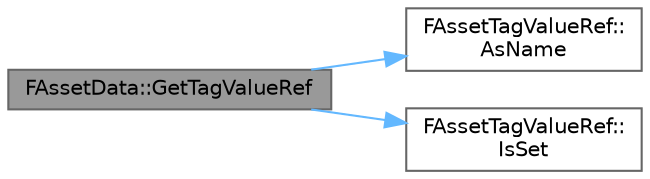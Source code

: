 digraph "FAssetData::GetTagValueRef"
{
 // INTERACTIVE_SVG=YES
 // LATEX_PDF_SIZE
  bgcolor="transparent";
  edge [fontname=Helvetica,fontsize=10,labelfontname=Helvetica,labelfontsize=10];
  node [fontname=Helvetica,fontsize=10,shape=box,height=0.2,width=0.4];
  rankdir="LR";
  Node1 [id="Node000001",label="FAssetData::GetTagValueRef",height=0.2,width=0.4,color="gray40", fillcolor="grey60", style="filled", fontcolor="black",tooltip=" "];
  Node1 -> Node2 [id="edge1_Node000001_Node000002",color="steelblue1",style="solid",tooltip=" "];
  Node2 [id="Node000002",label="FAssetTagValueRef::\lAsName",height=0.2,width=0.4,color="grey40", fillcolor="white", style="filled",URL="$d1/db3/classFAssetTagValueRef.html#af1a3a9f7767030bd2a5621f8c37b4478",tooltip=" "];
  Node1 -> Node3 [id="edge2_Node000001_Node000003",color="steelblue1",style="solid",tooltip=" "];
  Node3 [id="Node000003",label="FAssetTagValueRef::\lIsSet",height=0.2,width=0.4,color="grey40", fillcolor="white", style="filled",URL="$d1/db3/classFAssetTagValueRef.html#a55a533c71d2b085dfbfaf9c7bbbedb83",tooltip=" "];
}
